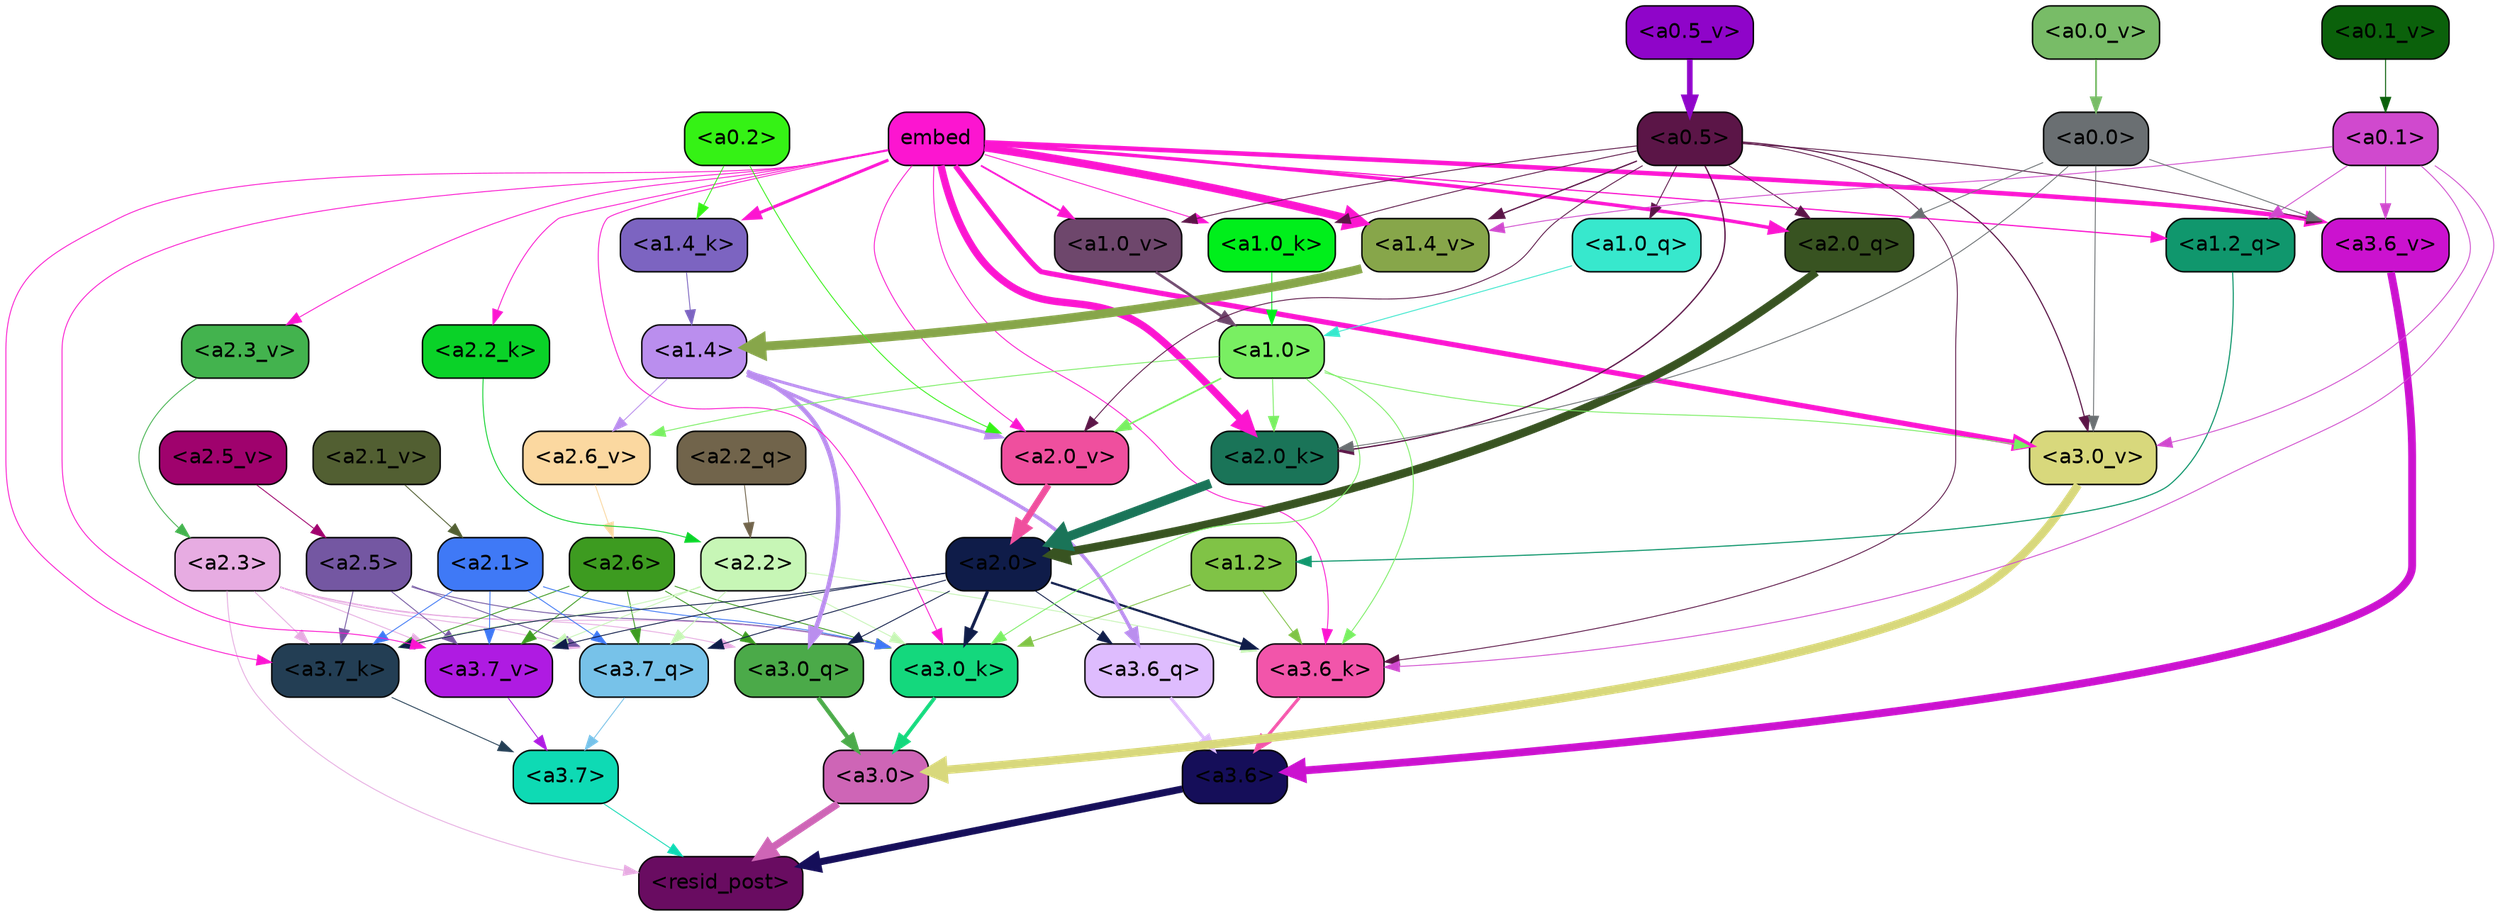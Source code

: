 strict digraph "" {
	graph [bgcolor=transparent,
		layout=dot,
		overlap=false,
		splines=true
	];
	"<a3.7>"	[color=black,
		fillcolor="#0edab4",
		fontname=Helvetica,
		shape=box,
		style="filled, rounded"];
	"<resid_post>"	[color=black,
		fillcolor="#690c61",
		fontname=Helvetica,
		shape=box,
		style="filled, rounded"];
	"<a3.7>" -> "<resid_post>"	[color="#0edab4",
		penwidth=0.6];
	"<a3.6>"	[color=black,
		fillcolor="#150e59",
		fontname=Helvetica,
		shape=box,
		style="filled, rounded"];
	"<a3.6>" -> "<resid_post>"	[color="#150e59",
		penwidth=4.7534414529800415];
	"<a3.0>"	[color=black,
		fillcolor="#ce65b6",
		fontname=Helvetica,
		shape=box,
		style="filled, rounded"];
	"<a3.0>" -> "<resid_post>"	[color="#ce65b6",
		penwidth=4.898576855659485];
	"<a2.3>"	[color=black,
		fillcolor="#e7ace2",
		fontname=Helvetica,
		shape=box,
		style="filled, rounded"];
	"<a2.3>" -> "<resid_post>"	[color="#e7ace2",
		penwidth=0.6];
	"<a3.7_q>"	[color=black,
		fillcolor="#77c2e9",
		fontname=Helvetica,
		shape=box,
		style="filled, rounded"];
	"<a2.3>" -> "<a3.7_q>"	[color="#e7ace2",
		penwidth=0.6];
	"<a3.0_q>"	[color=black,
		fillcolor="#4baa49",
		fontname=Helvetica,
		shape=box,
		style="filled, rounded"];
	"<a2.3>" -> "<a3.0_q>"	[color="#e7ace2",
		penwidth=0.6];
	"<a3.7_k>"	[color=black,
		fillcolor="#233e54",
		fontname=Helvetica,
		shape=box,
		style="filled, rounded"];
	"<a2.3>" -> "<a3.7_k>"	[color="#e7ace2",
		penwidth=0.6];
	"<a3.0_k>"	[color=black,
		fillcolor="#14d87d",
		fontname=Helvetica,
		shape=box,
		style="filled, rounded"];
	"<a2.3>" -> "<a3.0_k>"	[color="#e7ace2",
		penwidth=0.6];
	"<a3.7_v>"	[color=black,
		fillcolor="#af1be2",
		fontname=Helvetica,
		shape=box,
		style="filled, rounded"];
	"<a2.3>" -> "<a3.7_v>"	[color="#e7ace2",
		penwidth=0.6];
	"<a3.7_q>" -> "<a3.7>"	[color="#77c2e9",
		penwidth=0.6];
	"<a3.6_q>"	[color=black,
		fillcolor="#debcfe",
		fontname=Helvetica,
		shape=box,
		style="filled, rounded"];
	"<a3.6_q>" -> "<a3.6>"	[color="#debcfe",
		penwidth=2.160832464694977];
	"<a3.0_q>" -> "<a3.0>"	[color="#4baa49",
		penwidth=2.870753765106201];
	"<a3.7_k>" -> "<a3.7>"	[color="#233e54",
		penwidth=0.6];
	"<a3.6_k>"	[color=black,
		fillcolor="#f255aa",
		fontname=Helvetica,
		shape=box,
		style="filled, rounded"];
	"<a3.6_k>" -> "<a3.6>"	[color="#f255aa",
		penwidth=2.13908451795578];
	"<a3.0_k>" -> "<a3.0>"	[color="#14d87d",
		penwidth=2.520303964614868];
	"<a3.7_v>" -> "<a3.7>"	[color="#af1be2",
		penwidth=0.6];
	"<a3.6_v>"	[color=black,
		fillcolor="#cb12cf",
		fontname=Helvetica,
		shape=box,
		style="filled, rounded"];
	"<a3.6_v>" -> "<a3.6>"	[color="#cb12cf",
		penwidth=5.297133803367615];
	"<a3.0_v>"	[color=black,
		fillcolor="#d8d87c",
		fontname=Helvetica,
		shape=box,
		style="filled, rounded"];
	"<a3.0_v>" -> "<a3.0>"	[color="#d8d87c",
		penwidth=5.680712580680847];
	"<a2.6>"	[color=black,
		fillcolor="#3d9b20",
		fontname=Helvetica,
		shape=box,
		style="filled, rounded"];
	"<a2.6>" -> "<a3.7_q>"	[color="#3d9b20",
		penwidth=0.6];
	"<a2.6>" -> "<a3.0_q>"	[color="#3d9b20",
		penwidth=0.6];
	"<a2.6>" -> "<a3.7_k>"	[color="#3d9b20",
		penwidth=0.6];
	"<a2.6>" -> "<a3.0_k>"	[color="#3d9b20",
		penwidth=0.6];
	"<a2.6>" -> "<a3.7_v>"	[color="#3d9b20",
		penwidth=0.6];
	"<a2.5>"	[color=black,
		fillcolor="#7457a2",
		fontname=Helvetica,
		shape=box,
		style="filled, rounded"];
	"<a2.5>" -> "<a3.7_q>"	[color="#7457a2",
		penwidth=0.6];
	"<a2.5>" -> "<a3.7_k>"	[color="#7457a2",
		penwidth=0.6];
	"<a2.5>" -> "<a3.0_k>"	[color="#7457a2",
		penwidth=0.6];
	"<a2.5>" -> "<a3.7_v>"	[color="#7457a2",
		penwidth=0.6];
	"<a2.2>"	[color=black,
		fillcolor="#c7f6b6",
		fontname=Helvetica,
		shape=box,
		style="filled, rounded"];
	"<a2.2>" -> "<a3.7_q>"	[color="#c7f6b6",
		penwidth=0.6];
	"<a2.2>" -> "<a3.7_k>"	[color="#c7f6b6",
		penwidth=0.6];
	"<a2.2>" -> "<a3.6_k>"	[color="#c7f6b6",
		penwidth=0.6];
	"<a2.2>" -> "<a3.0_k>"	[color="#c7f6b6",
		penwidth=0.6];
	"<a2.2>" -> "<a3.7_v>"	[color="#c7f6b6",
		penwidth=0.6];
	"<a2.1>"	[color=black,
		fillcolor="#3f79f6",
		fontname=Helvetica,
		shape=box,
		style="filled, rounded"];
	"<a2.1>" -> "<a3.7_q>"	[color="#3f79f6",
		penwidth=0.6];
	"<a2.1>" -> "<a3.7_k>"	[color="#3f79f6",
		penwidth=0.6];
	"<a2.1>" -> "<a3.0_k>"	[color="#3f79f6",
		penwidth=0.6];
	"<a2.1>" -> "<a3.7_v>"	[color="#3f79f6",
		penwidth=0.6];
	"<a2.0>"	[color=black,
		fillcolor="#0f1c49",
		fontname=Helvetica,
		shape=box,
		style="filled, rounded"];
	"<a2.0>" -> "<a3.7_q>"	[color="#0f1c49",
		penwidth=0.6];
	"<a2.0>" -> "<a3.6_q>"	[color="#0f1c49",
		penwidth=0.6];
	"<a2.0>" -> "<a3.0_q>"	[color="#0f1c49",
		penwidth=0.6];
	"<a2.0>" -> "<a3.7_k>"	[color="#0f1c49",
		penwidth=0.6];
	"<a2.0>" -> "<a3.6_k>"	[color="#0f1c49",
		penwidth=1.4807794839143753];
	"<a2.0>" -> "<a3.0_k>"	[color="#0f1c49",
		penwidth=2.095262974500656];
	"<a2.0>" -> "<a3.7_v>"	[color="#0f1c49",
		penwidth=0.6];
	"<a1.4>"	[color=black,
		fillcolor="#ba8eee",
		fontname=Helvetica,
		shape=box,
		style="filled, rounded"];
	"<a1.4>" -> "<a3.6_q>"	[color="#ba8eee",
		penwidth=2.425799250602722];
	"<a1.4>" -> "<a3.0_q>"	[color="#ba8eee",
		penwidth=3.0341034531593323];
	"<a2.6_v>"	[color=black,
		fillcolor="#fbd8a0",
		fontname=Helvetica,
		shape=box,
		style="filled, rounded"];
	"<a1.4>" -> "<a2.6_v>"	[color="#ba8eee",
		penwidth=0.6];
	"<a2.0_v>"	[color=black,
		fillcolor="#ef4f9e",
		fontname=Helvetica,
		shape=box,
		style="filled, rounded"];
	"<a1.4>" -> "<a2.0_v>"	[color="#ba8eee",
		penwidth=2.007302835583687];
	embed	[color=black,
		fillcolor="#fc15d0",
		fontname=Helvetica,
		shape=box,
		style="filled, rounded"];
	embed -> "<a3.7_k>"	[color="#fc15d0",
		penwidth=0.6];
	embed -> "<a3.6_k>"	[color="#fc15d0",
		penwidth=0.6];
	embed -> "<a3.0_k>"	[color="#fc15d0",
		penwidth=0.6];
	embed -> "<a3.7_v>"	[color="#fc15d0",
		penwidth=0.6];
	embed -> "<a3.6_v>"	[color="#fc15d0",
		penwidth=3.067279100418091];
	embed -> "<a3.0_v>"	[color="#fc15d0",
		penwidth=3.5202720761299133];
	"<a2.0_q>"	[color=black,
		fillcolor="#385321",
		fontname=Helvetica,
		shape=box,
		style="filled, rounded"];
	embed -> "<a2.0_q>"	[color="#fc15d0",
		penwidth=2.339468687772751];
	"<a2.2_k>"	[color=black,
		fillcolor="#0ad228",
		fontname=Helvetica,
		shape=box,
		style="filled, rounded"];
	embed -> "<a2.2_k>"	[color="#fc15d0",
		penwidth=0.6];
	"<a2.0_k>"	[color=black,
		fillcolor="#1a7458",
		fontname=Helvetica,
		shape=box,
		style="filled, rounded"];
	embed -> "<a2.0_k>"	[color="#fc15d0",
		penwidth=4.9759310483932495];
	"<a2.3_v>"	[color=black,
		fillcolor="#43b34e",
		fontname=Helvetica,
		shape=box,
		style="filled, rounded"];
	embed -> "<a2.3_v>"	[color="#fc15d0",
		penwidth=0.6];
	embed -> "<a2.0_v>"	[color="#fc15d0",
		penwidth=0.6];
	"<a1.2_q>"	[color=black,
		fillcolor="#10976d",
		fontname=Helvetica,
		shape=box,
		style="filled, rounded"];
	embed -> "<a1.2_q>"	[color="#fc15d0",
		penwidth=0.8262195587158203];
	"<a1.4_k>"	[color=black,
		fillcolor="#7c64c1",
		fontname=Helvetica,
		shape=box,
		style="filled, rounded"];
	embed -> "<a1.4_k>"	[color="#fc15d0",
		penwidth=2.0715588331222534];
	"<a1.0_k>"	[color=black,
		fillcolor="#00ef1b",
		fontname=Helvetica,
		shape=box,
		style="filled, rounded"];
	embed -> "<a1.0_k>"	[color="#fc15d0",
		penwidth=0.6];
	"<a1.4_v>"	[color=black,
		fillcolor="#87a64a",
		fontname=Helvetica,
		shape=box,
		style="filled, rounded"];
	embed -> "<a1.4_v>"	[color="#fc15d0",
		penwidth=5.3763720989227295];
	"<a1.0_v>"	[color=black,
		fillcolor="#6e476c",
		fontname=Helvetica,
		shape=box,
		style="filled, rounded"];
	embed -> "<a1.0_v>"	[color="#fc15d0",
		penwidth=1.232791244983673];
	"<a1.2>"	[color=black,
		fillcolor="#80c346",
		fontname=Helvetica,
		shape=box,
		style="filled, rounded"];
	"<a1.2>" -> "<a3.6_k>"	[color="#80c346",
		penwidth=0.6];
	"<a1.2>" -> "<a3.0_k>"	[color="#80c346",
		penwidth=0.6];
	"<a1.0>"	[color=black,
		fillcolor="#79ef62",
		fontname=Helvetica,
		shape=box,
		style="filled, rounded"];
	"<a1.0>" -> "<a3.6_k>"	[color="#79ef62",
		penwidth=0.6];
	"<a1.0>" -> "<a3.0_k>"	[color="#79ef62",
		penwidth=0.6];
	"<a1.0>" -> "<a3.0_v>"	[color="#79ef62",
		penwidth=0.6];
	"<a1.0>" -> "<a2.0_k>"	[color="#79ef62",
		penwidth=0.6];
	"<a1.0>" -> "<a2.6_v>"	[color="#79ef62",
		penwidth=0.6];
	"<a1.0>" -> "<a2.0_v>"	[color="#79ef62",
		penwidth=1.0943371653556824];
	"<a0.5>"	[color=black,
		fillcolor="#5b1547",
		fontname=Helvetica,
		shape=box,
		style="filled, rounded"];
	"<a0.5>" -> "<a3.6_k>"	[color="#5b1547",
		penwidth=0.6];
	"<a0.5>" -> "<a3.6_v>"	[color="#5b1547",
		penwidth=0.6];
	"<a0.5>" -> "<a3.0_v>"	[color="#5b1547",
		penwidth=0.764040544629097];
	"<a0.5>" -> "<a2.0_q>"	[color="#5b1547",
		penwidth=0.6];
	"<a0.5>" -> "<a2.0_k>"	[color="#5b1547",
		penwidth=0.8956001400947571];
	"<a0.5>" -> "<a2.0_v>"	[color="#5b1547",
		penwidth=0.6];
	"<a1.0_q>"	[color=black,
		fillcolor="#37e8cd",
		fontname=Helvetica,
		shape=box,
		style="filled, rounded"];
	"<a0.5>" -> "<a1.0_q>"	[color="#5b1547",
		penwidth=0.6];
	"<a0.5>" -> "<a1.0_k>"	[color="#5b1547",
		penwidth=0.6];
	"<a0.5>" -> "<a1.4_v>"	[color="#5b1547",
		penwidth=0.8774083852767944];
	"<a0.5>" -> "<a1.0_v>"	[color="#5b1547",
		penwidth=0.6];
	"<a0.1>"	[color=black,
		fillcolor="#d049ce",
		fontname=Helvetica,
		shape=box,
		style="filled, rounded"];
	"<a0.1>" -> "<a3.6_k>"	[color="#d049ce",
		penwidth=0.6];
	"<a0.1>" -> "<a3.6_v>"	[color="#d049ce",
		penwidth=0.6];
	"<a0.1>" -> "<a3.0_v>"	[color="#d049ce",
		penwidth=0.6];
	"<a0.1>" -> "<a1.2_q>"	[color="#d049ce",
		penwidth=0.6];
	"<a0.1>" -> "<a1.4_v>"	[color="#d049ce",
		penwidth=0.6];
	"<a0.0>"	[color=black,
		fillcolor="#6a6f72",
		fontname=Helvetica,
		shape=box,
		style="filled, rounded"];
	"<a0.0>" -> "<a3.6_v>"	[color="#6a6f72",
		penwidth=0.6];
	"<a0.0>" -> "<a3.0_v>"	[color="#6a6f72",
		penwidth=0.6];
	"<a0.0>" -> "<a2.0_q>"	[color="#6a6f72",
		penwidth=0.6];
	"<a0.0>" -> "<a2.0_k>"	[color="#6a6f72",
		penwidth=0.6];
	"<a2.2_q>"	[color=black,
		fillcolor="#71644b",
		fontname=Helvetica,
		shape=box,
		style="filled, rounded"];
	"<a2.2_q>" -> "<a2.2>"	[color="#71644b",
		penwidth=0.6];
	"<a2.0_q>" -> "<a2.0>"	[color="#385321",
		penwidth=5.606565475463867];
	"<a2.2_k>" -> "<a2.2>"	[color="#0ad228",
		penwidth=0.6];
	"<a2.0_k>" -> "<a2.0>"	[color="#1a7458",
		penwidth=6.344284534454346];
	"<a2.6_v>" -> "<a2.6>"	[color="#fbd8a0",
		penwidth=0.6];
	"<a2.5_v>"	[color=black,
		fillcolor="#9f026d",
		fontname=Helvetica,
		shape=box,
		style="filled, rounded"];
	"<a2.5_v>" -> "<a2.5>"	[color="#9f026d",
		penwidth=0.6];
	"<a2.3_v>" -> "<a2.3>"	[color="#43b34e",
		penwidth=0.6];
	"<a2.1_v>"	[color=black,
		fillcolor="#525f32",
		fontname=Helvetica,
		shape=box,
		style="filled, rounded"];
	"<a2.1_v>" -> "<a2.1>"	[color="#525f32",
		penwidth=0.6];
	"<a2.0_v>" -> "<a2.0>"	[color="#ef4f9e",
		penwidth=4.422677040100098];
	"<a0.2>"	[color=black,
		fillcolor="#35f215",
		fontname=Helvetica,
		shape=box,
		style="filled, rounded"];
	"<a0.2>" -> "<a2.0_v>"	[color="#35f215",
		penwidth=0.6];
	"<a0.2>" -> "<a1.4_k>"	[color="#35f215",
		penwidth=0.6];
	"<a1.2_q>" -> "<a1.2>"	[color="#10976d",
		penwidth=0.7570515871047974];
	"<a1.0_q>" -> "<a1.0>"	[color="#37e8cd",
		penwidth=0.6];
	"<a1.4_k>" -> "<a1.4>"	[color="#7c64c1",
		penwidth=0.6];
	"<a1.0_k>" -> "<a1.0>"	[color="#00ef1b",
		penwidth=0.6];
	"<a1.4_v>" -> "<a1.4>"	[color="#87a64a",
		penwidth=6.0194467306137085];
	"<a1.0_v>" -> "<a1.0>"	[color="#6e476c",
		penwidth=1.738280937075615];
	"<a0.5_v>"	[color=black,
		fillcolor="#8f05c9",
		fontname=Helvetica,
		shape=box,
		style="filled, rounded"];
	"<a0.5_v>" -> "<a0.5>"	[color="#8f05c9",
		penwidth=3.7962711341679096];
	"<a0.1_v>"	[color=black,
		fillcolor="#0b610b",
		fontname=Helvetica,
		shape=box,
		style="filled, rounded"];
	"<a0.1_v>" -> "<a0.1>"	[color="#0b610b",
		penwidth=0.6802752017974854];
	"<a0.0_v>"	[color=black,
		fillcolor="#78bc67",
		fontname=Helvetica,
		shape=box,
		style="filled, rounded"];
	"<a0.0_v>" -> "<a0.0>"	[color="#78bc67",
		penwidth=1.1918113231658936];
}
